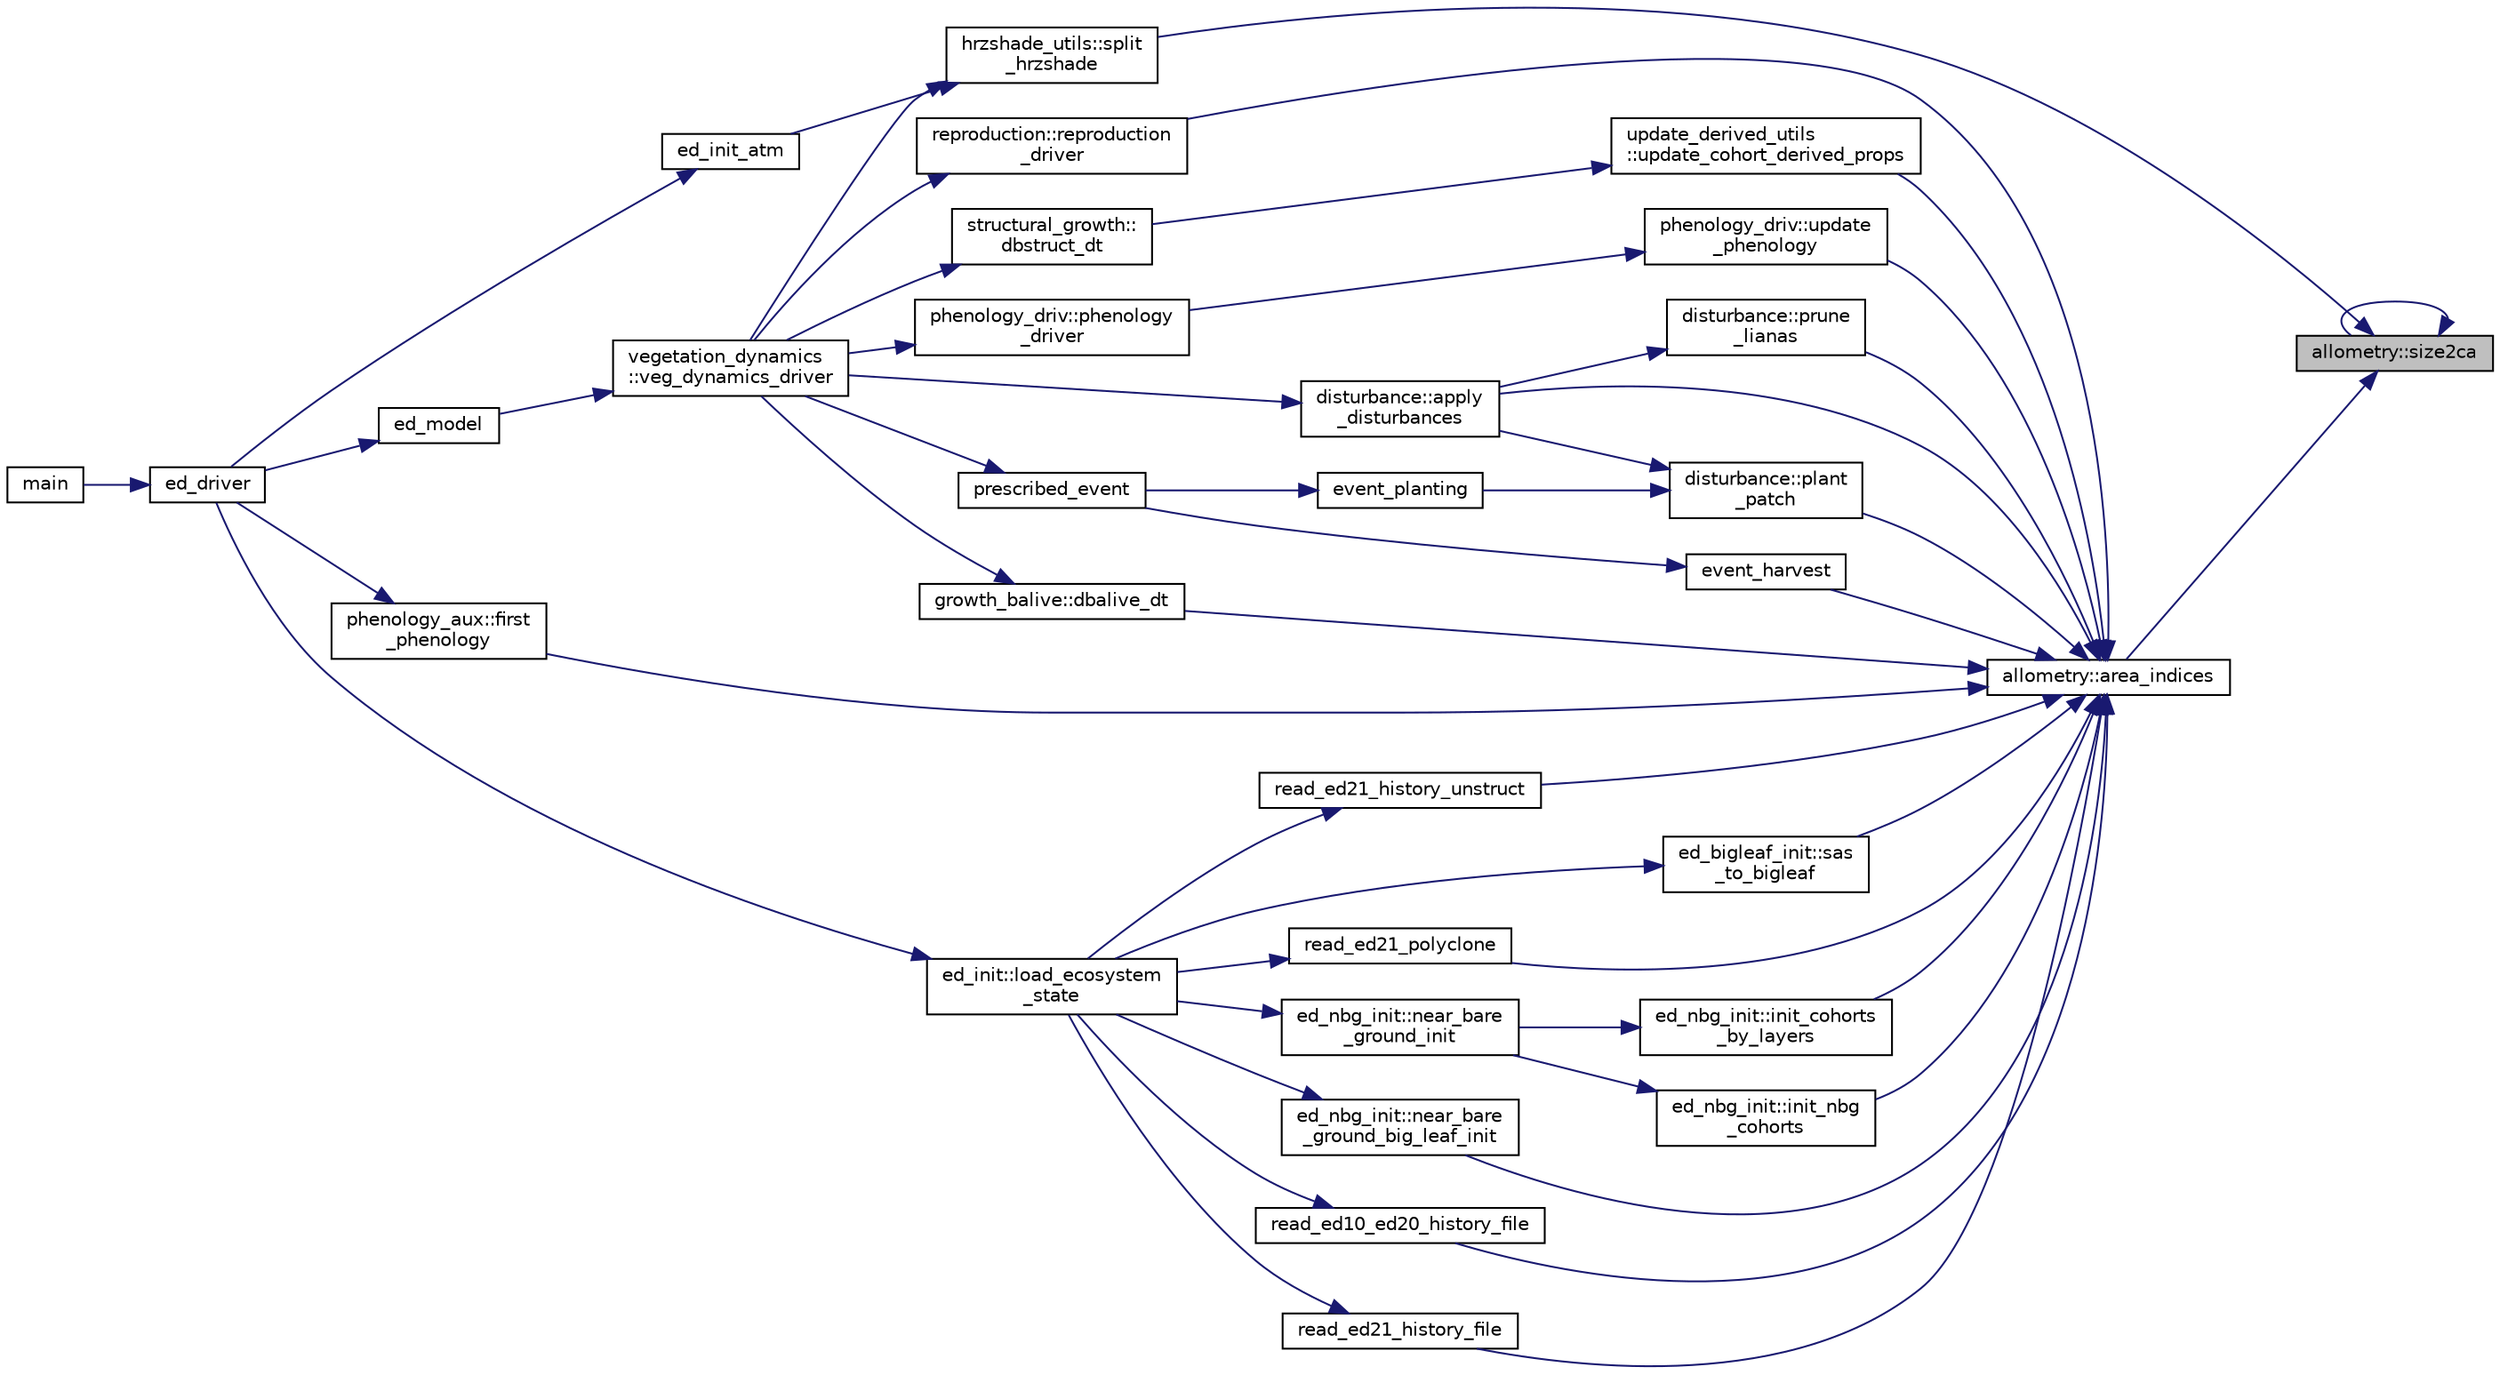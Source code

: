 digraph "allometry::size2ca"
{
 // LATEX_PDF_SIZE
  edge [fontname="Helvetica",fontsize="10",labelfontname="Helvetica",labelfontsize="10"];
  node [fontname="Helvetica",fontsize="10",shape=record];
  rankdir="RL";
  Node1 [label="allometry::size2ca",height=0.2,width=0.4,color="black", fillcolor="grey75", style="filled", fontcolor="black",tooltip=" "];
  Node1 -> Node2 [dir="back",color="midnightblue",fontsize="10",style="solid"];
  Node2 [label="allometry::area_indices",height=0.2,width=0.4,color="black", fillcolor="white", style="filled",URL="$namespaceallometry.html#ac715c0d308392f2b0eee93ab9ae210b1",tooltip=" "];
  Node2 -> Node3 [dir="back",color="midnightblue",fontsize="10",style="solid"];
  Node3 [label="disturbance::apply\l_disturbances",height=0.2,width=0.4,color="black", fillcolor="white", style="filled",URL="$namespacedisturbance.html#a033dedd1b8c920bd36b6fd04911c4e94",tooltip=" "];
  Node3 -> Node4 [dir="back",color="midnightblue",fontsize="10",style="solid"];
  Node4 [label="vegetation_dynamics\l::veg_dynamics_driver",height=0.2,width=0.4,color="black", fillcolor="white", style="filled",URL="$namespacevegetation__dynamics.html#ac0aac7ba29275bab000373bd850a36e6",tooltip=" "];
  Node4 -> Node5 [dir="back",color="midnightblue",fontsize="10",style="solid"];
  Node5 [label="ed_model",height=0.2,width=0.4,color="black", fillcolor="white", style="filled",URL="$ed__model_8_f90.html#a9804b9ca3fcb1b4e17171d786d50c32c",tooltip="Begins, updates, and outputs results from ecosystem simulation."];
  Node5 -> Node6 [dir="back",color="midnightblue",fontsize="10",style="solid"];
  Node6 [label="ed_driver",height=0.2,width=0.4,color="black", fillcolor="white", style="filled",URL="$ed__driver_8_f90.html#a5706bd8bee60960fe8166de1870e47da",tooltip=" "];
  Node6 -> Node7 [dir="back",color="midnightblue",fontsize="10",style="solid"];
  Node7 [label="main",height=0.2,width=0.4,color="black", fillcolor="white", style="filled",URL="$edmain_8_f90.html#a8ec2266d83cd6c0b762cbcbc92c0af3d",tooltip=" "];
  Node2 -> Node8 [dir="back",color="midnightblue",fontsize="10",style="solid"];
  Node8 [label="growth_balive::dbalive_dt",height=0.2,width=0.4,color="black", fillcolor="white", style="filled",URL="$namespacegrowth__balive.html#a2711ed86cca4027a15a5a8de2bc9873a",tooltip="Updates living biomass."];
  Node8 -> Node4 [dir="back",color="midnightblue",fontsize="10",style="solid"];
  Node2 -> Node9 [dir="back",color="midnightblue",fontsize="10",style="solid"];
  Node9 [label="event_harvest",height=0.2,width=0.4,color="black", fillcolor="white", style="filled",URL="$events_8f90.html#ad9cbf1522be96cc9af2fbf80b1402d5c",tooltip=" "];
  Node9 -> Node10 [dir="back",color="midnightblue",fontsize="10",style="solid"];
  Node10 [label="prescribed_event",height=0.2,width=0.4,color="black", fillcolor="white", style="filled",URL="$events_8f90.html#ad9f17e2da07d80a0734f81d8b2e27d25",tooltip=" "];
  Node10 -> Node4 [dir="back",color="midnightblue",fontsize="10",style="solid"];
  Node2 -> Node11 [dir="back",color="midnightblue",fontsize="10",style="solid"];
  Node11 [label="phenology_aux::first\l_phenology",height=0.2,width=0.4,color="black", fillcolor="white", style="filled",URL="$namespacephenology__aux.html#ac9c11ddf83cd16439262bc9c7c72bf2e",tooltip=" "];
  Node11 -> Node6 [dir="back",color="midnightblue",fontsize="10",style="solid"];
  Node2 -> Node12 [dir="back",color="midnightblue",fontsize="10",style="solid"];
  Node12 [label="ed_nbg_init::init_cohorts\l_by_layers",height=0.2,width=0.4,color="black", fillcolor="white", style="filled",URL="$namespaceed__nbg__init.html#a57af8a94c755492a5083839151520657",tooltip=" "];
  Node12 -> Node13 [dir="back",color="midnightblue",fontsize="10",style="solid"];
  Node13 [label="ed_nbg_init::near_bare\l_ground_init",height=0.2,width=0.4,color="black", fillcolor="white", style="filled",URL="$namespaceed__nbg__init.html#a301dee8c90b4ea9c4c259ac7bd6b97eb",tooltip=" "];
  Node13 -> Node14 [dir="back",color="midnightblue",fontsize="10",style="solid"];
  Node14 [label="ed_init::load_ecosystem\l_state",height=0.2,width=0.4,color="black", fillcolor="white", style="filled",URL="$namespaceed__init.html#a8181c9f2a37fc0800a7579090f3b3ed0",tooltip=" "];
  Node14 -> Node6 [dir="back",color="midnightblue",fontsize="10",style="solid"];
  Node2 -> Node15 [dir="back",color="midnightblue",fontsize="10",style="solid"];
  Node15 [label="ed_nbg_init::init_nbg\l_cohorts",height=0.2,width=0.4,color="black", fillcolor="white", style="filled",URL="$namespaceed__nbg__init.html#af7ee94ea15e1a02af41c3e57a2946387",tooltip=" "];
  Node15 -> Node13 [dir="back",color="midnightblue",fontsize="10",style="solid"];
  Node2 -> Node16 [dir="back",color="midnightblue",fontsize="10",style="solid"];
  Node16 [label="ed_nbg_init::near_bare\l_ground_big_leaf_init",height=0.2,width=0.4,color="black", fillcolor="white", style="filled",URL="$namespaceed__nbg__init.html#a9146f3e54e931abfb8c91e57df8958bc",tooltip=" "];
  Node16 -> Node14 [dir="back",color="midnightblue",fontsize="10",style="solid"];
  Node2 -> Node17 [dir="back",color="midnightblue",fontsize="10",style="solid"];
  Node17 [label="disturbance::plant\l_patch",height=0.2,width=0.4,color="black", fillcolor="white", style="filled",URL="$namespacedisturbance.html#ab9582ce139b127edbddc824c2d9f1df3",tooltip=" "];
  Node17 -> Node3 [dir="back",color="midnightblue",fontsize="10",style="solid"];
  Node17 -> Node18 [dir="back",color="midnightblue",fontsize="10",style="solid"];
  Node18 [label="event_planting",height=0.2,width=0.4,color="black", fillcolor="white", style="filled",URL="$events_8f90.html#a3fcb64b4de4ae9408c3e365f6cbd1be6",tooltip=" "];
  Node18 -> Node10 [dir="back",color="midnightblue",fontsize="10",style="solid"];
  Node2 -> Node19 [dir="back",color="midnightblue",fontsize="10",style="solid"];
  Node19 [label="disturbance::prune\l_lianas",height=0.2,width=0.4,color="black", fillcolor="white", style="filled",URL="$namespacedisturbance.html#a1999d953face6c955cc832c0c9e4f223",tooltip=" "];
  Node19 -> Node3 [dir="back",color="midnightblue",fontsize="10",style="solid"];
  Node2 -> Node20 [dir="back",color="midnightblue",fontsize="10",style="solid"];
  Node20 [label="read_ed10_ed20_history_file",height=0.2,width=0.4,color="black", fillcolor="white", style="filled",URL="$ed__read__ed10__20__history_8f90.html#ae4e49e107b22c0bb119ee87348e513b8",tooltip=" "];
  Node20 -> Node14 [dir="back",color="midnightblue",fontsize="10",style="solid"];
  Node2 -> Node21 [dir="back",color="midnightblue",fontsize="10",style="solid"];
  Node21 [label="read_ed21_history_file",height=0.2,width=0.4,color="black", fillcolor="white", style="filled",URL="$ed__read__ed21__history_8f90.html#ab0faf0a20947c74801841975108b59ba",tooltip=" "];
  Node21 -> Node14 [dir="back",color="midnightblue",fontsize="10",style="solid"];
  Node2 -> Node22 [dir="back",color="midnightblue",fontsize="10",style="solid"];
  Node22 [label="read_ed21_history_unstruct",height=0.2,width=0.4,color="black", fillcolor="white", style="filled",URL="$ed__read__ed21__history_8f90.html#a7853e92e8b5f8ed0d9ad31f5259b3b8a",tooltip=" "];
  Node22 -> Node14 [dir="back",color="midnightblue",fontsize="10",style="solid"];
  Node2 -> Node23 [dir="back",color="midnightblue",fontsize="10",style="solid"];
  Node23 [label="read_ed21_polyclone",height=0.2,width=0.4,color="black", fillcolor="white", style="filled",URL="$ed__read__ed21__history_8f90.html#a1e9d28328ec655a6bcac03ee1618759a",tooltip=" "];
  Node23 -> Node14 [dir="back",color="midnightblue",fontsize="10",style="solid"];
  Node2 -> Node24 [dir="back",color="midnightblue",fontsize="10",style="solid"];
  Node24 [label="reproduction::reproduction\l_driver",height=0.2,width=0.4,color="black", fillcolor="white", style="filled",URL="$namespacereproduction.html#ad090bf9d44a1ad3c3a31ab425e2bfa1f",tooltip=" "];
  Node24 -> Node4 [dir="back",color="midnightblue",fontsize="10",style="solid"];
  Node2 -> Node25 [dir="back",color="midnightblue",fontsize="10",style="solid"];
  Node25 [label="ed_bigleaf_init::sas\l_to_bigleaf",height=0.2,width=0.4,color="black", fillcolor="white", style="filled",URL="$namespaceed__bigleaf__init.html#a45c8aa14d759e66b8b9f2bbe5f240005",tooltip=" "];
  Node25 -> Node14 [dir="back",color="midnightblue",fontsize="10",style="solid"];
  Node2 -> Node26 [dir="back",color="midnightblue",fontsize="10",style="solid"];
  Node26 [label="update_derived_utils\l::update_cohort_derived_props",height=0.2,width=0.4,color="black", fillcolor="white", style="filled",URL="$namespaceupdate__derived__utils.html#a48e3099ad317b73455cb635674e4c403",tooltip=" "];
  Node26 -> Node27 [dir="back",color="midnightblue",fontsize="10",style="solid"];
  Node27 [label="structural_growth::\ldbstruct_dt",height=0.2,width=0.4,color="black", fillcolor="white", style="filled",URL="$namespacestructural__growth.html#a469170de4bcc0161752017f5904a1939",tooltip=" "];
  Node27 -> Node4 [dir="back",color="midnightblue",fontsize="10",style="solid"];
  Node2 -> Node28 [dir="back",color="midnightblue",fontsize="10",style="solid"];
  Node28 [label="phenology_driv::update\l_phenology",height=0.2,width=0.4,color="black", fillcolor="white", style="filled",URL="$namespacephenology__driv.html#ab69220ca184edd9fea298b5906e139a9",tooltip=" "];
  Node28 -> Node29 [dir="back",color="midnightblue",fontsize="10",style="solid"];
  Node29 [label="phenology_driv::phenology\l_driver",height=0.2,width=0.4,color="black", fillcolor="white", style="filled",URL="$namespacephenology__driv.html#a263e9113f254ff58fb5aebe03ee8e777",tooltip=" "];
  Node29 -> Node4 [dir="back",color="midnightblue",fontsize="10",style="solid"];
  Node1 -> Node1 [dir="back",color="midnightblue",fontsize="10",style="solid"];
  Node1 -> Node30 [dir="back",color="midnightblue",fontsize="10",style="solid"];
  Node30 [label="hrzshade_utils::split\l_hrzshade",height=0.2,width=0.4,color="black", fillcolor="white", style="filled",URL="$namespacehrzshade__utils.html#ab6a570211a39b7be09b3603653e19296",tooltip=" "];
  Node30 -> Node31 [dir="back",color="midnightblue",fontsize="10",style="solid"];
  Node31 [label="ed_init_atm",height=0.2,width=0.4,color="black", fillcolor="white", style="filled",URL="$ed__init__atm_8_f90.html#a67ae59514caf7fea8936bca72628f5ca",tooltip=" "];
  Node31 -> Node6 [dir="back",color="midnightblue",fontsize="10",style="solid"];
  Node30 -> Node4 [dir="back",color="midnightblue",fontsize="10",style="solid"];
}
